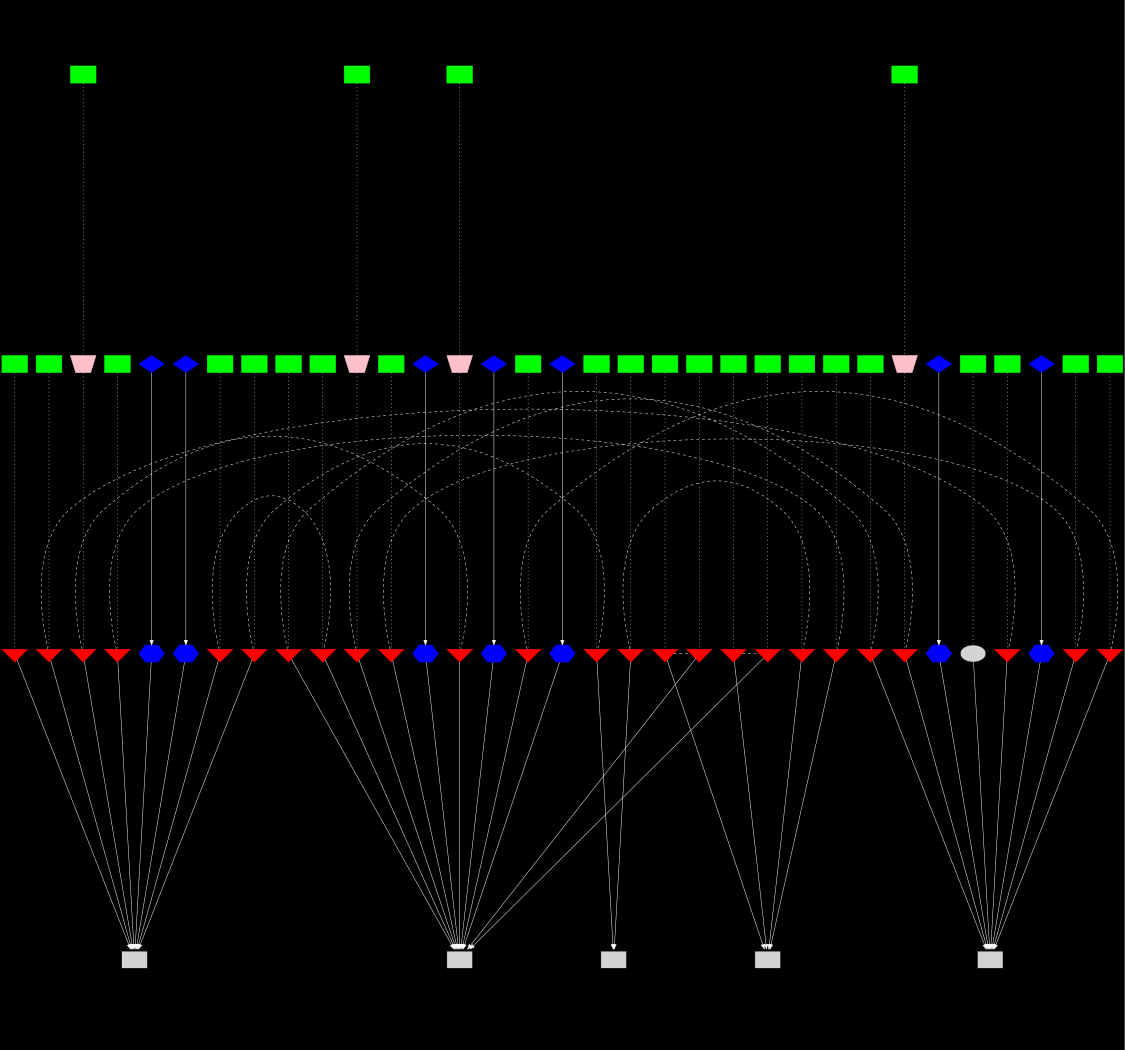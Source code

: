digraph g {
  graph [bgcolor=black];
  edge [color=white];
  graph[page="8.5,11",size="7.5,7",ratio=fill,center=1];
  node[style=filled,label=""];

  subgraph ds3CTP {
		rank = same;
		node[shape=box,color=green];  # 矩形
		ds3CTP_1_1;
		ds3CTP_1_2;
		ds3CTP_5_1;
		ds3CTP_5_2;
	}

  subgraph t3TTP {
		rank = same;
		node[shape=invtriangle,color=red];  # 倒三角
		t3TTP_1_1;
  }

  subgraph vc3TTP {
		rank = same;
		node[shape=invtriangle,color=red];  # 倒三角
		vc3TTP_1_2;
		vc3TTP_5_1;
	}

  subgraph fabric {
		rank = same;
		node[shape=hexagon,color=blue];  # 六边形
		fabric_1_2;
		fabric_4_1;
		fabric_5_1;
	}

  subgraph xp {
      rank = same;
      node[shape=diamond,color=blue];  # 菱形
      xp_1_2;
      xp_4_1;
      xp_5_1;
  }

  subgraph au3CTP {
		rank = same;
		node[shape=box,color=green];
		au3CTP_1_2;
		au3CTP_4_1;
		au3CTP_4_2;
		au3CTP_5_1;
	}

	subgraph aug {
		rank = same;
		node[shape=invtrapezium,color=pink]; # 倒梯形
		aug_1_2;
		aug_4_1;
		aug_4_2;
		aug_5_1;
	}
	subgraph protectionTTP {
		rank = same;
		node[shape=invtriangle,color=red];
		prTTP_1_2;
		prTTP_4_1;
		prTTP_4_2;
		prTTP_5_1;
	}
	subgraph protectionGroup {
		rank = same;
		node[shape=hexagon,color=blue];
		pg_1_2;
		pg_4_1;
		pg_4_2;
		pg_5_1;
	}
	subgraph protectionUnit {
		rank = same;
		node[shape=diamond,color=blue];
		pu_1_2;
		pu_4_1;
		pu_4_2;
		pu_5_1;
	}
	subgraph protectionCTP {
		node[shape=box,color=green];
		prCTP_1_2;
		prCTP_4_1;
		prCTP_4_2;
		prCTP_5_1;
	}
	subgraph msTTP {
		rank = same;
		node[shape=invtriangle,color=red];
		msTTP_1_2;
		msTTP_4_1;
		msTTP_4_2;
		msTTP_5_1;
	}
	subgraph msCTP {
		rank = same;
		node[shape=box,color=green];
		msCTP_1_2;
		msCTP_3_1;
		msCTP_3_2;
		msCTP_4_1;
		msCTP_4_2;
		msCTP_5_1;
	}
	subgraph rsTTP {
		rank = same;
		node[shape=invtriangle,color=red];
		rsTTP_1_2;
		rsTTP_3_1;
		rsTTP_3_2;
		rsTTP_4_1;
		rsTTP_4_2;
		rsTTP_5_1;
	}
	subgraph rsCTP {
		rank = same;
		node[shape=box,color=green];
		rsCTP_1_2;
		rsCTP_2_1;
		rsCTP_2_2;
		rsCTP_3_1;
		rsCTP_3_2;
		rsCTP_4_1;
		rsCTP_4_2;
		rsCTP_5_1;
	}
	subgraph spiTTP {
		rank = same;
		node[shape=invtriangle,color=red];
		spiTTP_1_2;
		spiTTP_2_1;
		spiTTP_2_2;
		spiTTP_3_1;
		spiTTP_3_2;
		spiTTP_4_1;
		spiTTP_4_2;
		spiTTP_5_1;
	}
	subgraph me {
		rank = same;
		node[shape=box,peripheries=2];
		me_1;
		me_2;
		me_3;
		me_4;
		me_5;
	}

  subgraph client_server {
    edge[style=dotted, dir=none, weight=100];
    ds3CTP_1_1 -> t3TTP_1_1;
    ds3CTP_1_2->vc3TTP_1_2;
		au3CTP_1_2->aug_1_2->prTTP_1_2;
		prCTP_1_2->msTTP_1_2;
		msCTP_1_2->rsTTP_1_2;
		rsCTP_1_2->spiTTP_1_2;
		rsCTP_2_1->spiTTP_2_1;
		rsCTP_2_2->spiTTP_2_2;
		msCTP_3_1->rsTTP_3_1;
		rsCTP_3_1->spiTTP_3_1;
		msCTP_3_2->rsTTP_3_2;
		rsCTP_3_2->spiTTP_3_2;
		au3CTP_4_1->aug_4_1->prTTP_4_1;
		prCTP_4_1->msTTP_4_1;
		msCTP_4_1->rsTTP_4_1;
		rsCTP_4_1->spiTTP_4_1;
		au3CTP_4_2->aug_4_2->prTTP_4_2;
		prCTP_4_2->msTTP_4_2;
		msCTP_4_2->rsTTP_4_2;
		rsCTP_4_2->spiTTP_4_2;
		ds3CTP_5_1->vc3TTP_5_1;
		au3CTP_5_1->aug_5_1->prTTP_5_1;
		prCTP_5_1->msTTP_5_1;
		msCTP_5_1->rsTTP_5_1;
		rsCTP_5_1->spiTTP_5_1;
		ds3CTP_5_2->t3TTP_5_2;
  }

  subgraph trail {
		edge[style=dashed,dir=none];
		vc3TTP_1_2->vc3TTP_5_1;
		prTTP_1_2->prTTP_4_1;
		prTTP_4_2->prTTP_5_1;
		msTTP_1_2->msTTP_4_1;
		msTTP_4_2->msTTP_5_1;
		rsTTP_1_2->rsTTP_3_1;
		rsTTP_3_2->rsTTP_4_1;
		rsTTP_4_2->rsTTP_5_1;
		spiTTP_1_2->spiTTP_2_1;
		spiTTP_2_2->spiTTP_3_1;
		spiTTP_3_2->spiTTP_4_1;
		spiTTP_4_2->spiTTP_5_1;
	}

  subgraph contain {
		pu_1_2->pg_1_2;
		pu_4_1->pg_4_1;
		pu_4_2->pg_4_2;
		pu_5_1->pg_5_1;
		xp_1_2->fabric_1_2;
		xp_4_1->fabric_4_1;
		xp_5_1->fabric_5_1;
		fabric_1_2->me_1;
		fabric_4_1->me_4;
		fabric_5_1->me_5;
		pg_1_2->me_1;
		pg_4_1->me_4;
		pg_4_2->me_4;
		pg_5_1->me_5;
		t3TTP_1_1->me_1;
		t3TTP_5_2->me_5;
		vc3TTP_1_2->me_1;
		vc3TTP_5_1->me_5;
		prTTP_1_2->me_1;
		prTTP_4_1->me_4;
		prTTP_4_2->me_4;
		prTTP_5_1->me_5;
		msTTP_1_2->me_1;
		msTTP_4_1->me_4;
		msTTP_4_2->me_4;
		msTTP_5_1->me_5;
		rsTTP_1_2->me_1;
		rsTTP_3_1->me_3;
		rsTTP_3_2->me_3;
		rsTTP_4_1->me_4;
		rsTTP_4_2->me_4;
		rsTTP_5_1->me_5;
		spiTTP_1_2->me_1;
		spiTTP_2_1->me_2;
		spiTTP_2_2->me_2;
		spiTTP_3_1->me_3;
		spiTTP_3_2->me_3;
		spiTTP_4_1->me_4;
		spiTTP_4_2->me_4;
		spiTTP_5_1->me_5;
	}
}